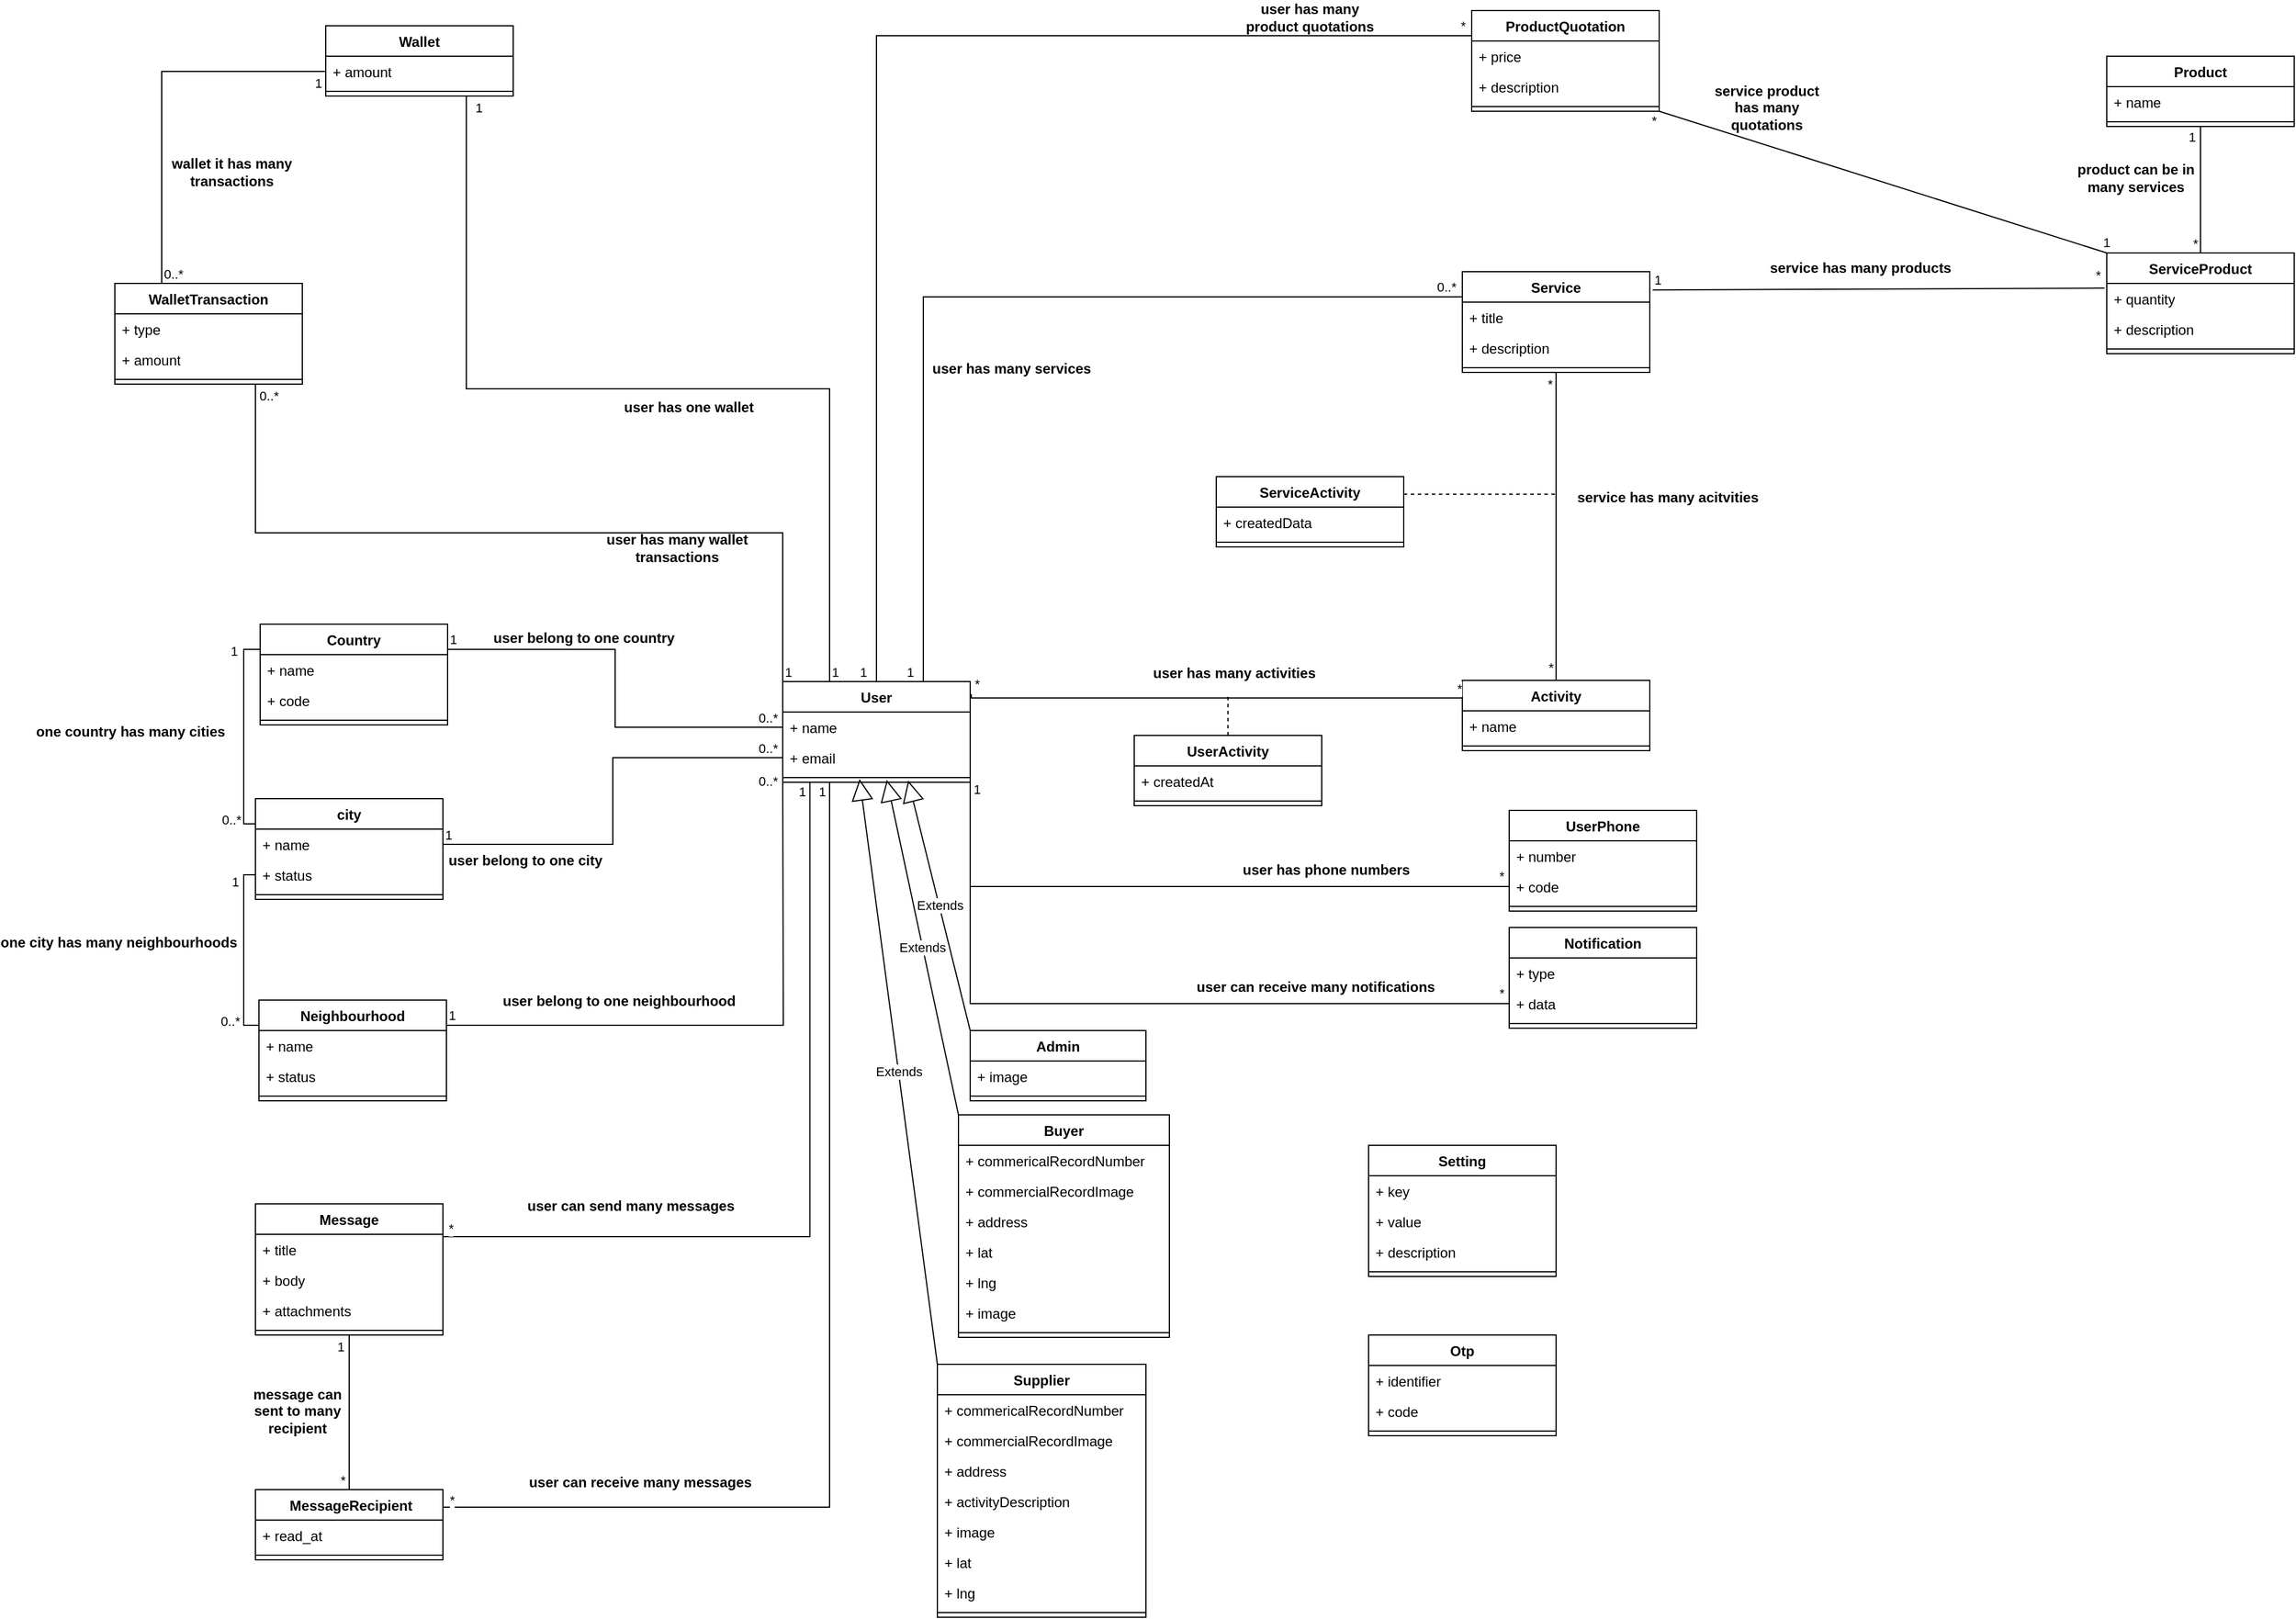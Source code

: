 <mxfile version="22.1.16" type="device">
  <diagram name="Page-1" id="Zn51DEdEa5nyNCJD8_h7">
    <mxGraphModel dx="9235" dy="2731" grid="1" gridSize="10" guides="1" tooltips="1" connect="1" arrows="1" fold="1" page="1" pageScale="1" pageWidth="8000" pageHeight="2000" math="0" shadow="0">
      <root>
        <mxCell id="0" />
        <mxCell id="1" parent="0" />
        <mxCell id="PyQ7AgOXYM5JyT4isBlk-11" value="User" style="swimlane;fontStyle=1;align=center;verticalAlign=top;childLayout=stackLayout;horizontal=1;startSize=26;horizontalStack=0;resizeParent=1;resizeParentMax=0;resizeLast=0;collapsible=1;marginBottom=0;whiteSpace=wrap;html=1;" parent="1" vertex="1">
          <mxGeometry x="290" y="60" width="160" height="86" as="geometry" />
        </mxCell>
        <mxCell id="PyQ7AgOXYM5JyT4isBlk-12" value="+ name" style="text;strokeColor=none;fillColor=none;align=left;verticalAlign=top;spacingLeft=4;spacingRight=4;overflow=hidden;rotatable=0;points=[[0,0.5],[1,0.5]];portConstraint=eastwest;whiteSpace=wrap;html=1;" parent="PyQ7AgOXYM5JyT4isBlk-11" vertex="1">
          <mxGeometry y="26" width="160" height="26" as="geometry" />
        </mxCell>
        <mxCell id="PyQ7AgOXYM5JyT4isBlk-16" value="+ email" style="text;strokeColor=none;fillColor=none;align=left;verticalAlign=top;spacingLeft=4;spacingRight=4;overflow=hidden;rotatable=0;points=[[0,0.5],[1,0.5]];portConstraint=eastwest;whiteSpace=wrap;html=1;" parent="PyQ7AgOXYM5JyT4isBlk-11" vertex="1">
          <mxGeometry y="52" width="160" height="26" as="geometry" />
        </mxCell>
        <mxCell id="PyQ7AgOXYM5JyT4isBlk-13" value="" style="line;strokeWidth=1;fillColor=none;align=left;verticalAlign=middle;spacingTop=-1;spacingLeft=3;spacingRight=3;rotatable=0;labelPosition=right;points=[];portConstraint=eastwest;strokeColor=inherit;" parent="PyQ7AgOXYM5JyT4isBlk-11" vertex="1">
          <mxGeometry y="78" width="160" height="8" as="geometry" />
        </mxCell>
        <mxCell id="PyQ7AgOXYM5JyT4isBlk-18" value="Supplier" style="swimlane;fontStyle=1;align=center;verticalAlign=top;childLayout=stackLayout;horizontal=1;startSize=26;horizontalStack=0;resizeParent=1;resizeParentMax=0;resizeLast=0;collapsible=1;marginBottom=0;whiteSpace=wrap;html=1;" parent="1" vertex="1">
          <mxGeometry x="422" y="643" width="178" height="216" as="geometry" />
        </mxCell>
        <mxCell id="PyQ7AgOXYM5JyT4isBlk-35" value="+ commericalRecordNumber" style="text;strokeColor=none;fillColor=none;align=left;verticalAlign=top;spacingLeft=4;spacingRight=4;overflow=hidden;rotatable=0;points=[[0,0.5],[1,0.5]];portConstraint=eastwest;whiteSpace=wrap;html=1;" parent="PyQ7AgOXYM5JyT4isBlk-18" vertex="1">
          <mxGeometry y="26" width="178" height="26" as="geometry" />
        </mxCell>
        <mxCell id="PyQ7AgOXYM5JyT4isBlk-41" value="+ commercialRecordImage" style="text;strokeColor=none;fillColor=none;align=left;verticalAlign=top;spacingLeft=4;spacingRight=4;overflow=hidden;rotatable=0;points=[[0,0.5],[1,0.5]];portConstraint=eastwest;whiteSpace=wrap;html=1;" parent="PyQ7AgOXYM5JyT4isBlk-18" vertex="1">
          <mxGeometry y="52" width="178" height="26" as="geometry" />
        </mxCell>
        <mxCell id="b_lAWqzfYTKg2eAhF0Yr-1" value="+ address" style="text;strokeColor=none;fillColor=none;align=left;verticalAlign=top;spacingLeft=4;spacingRight=4;overflow=hidden;rotatable=0;points=[[0,0.5],[1,0.5]];portConstraint=eastwest;whiteSpace=wrap;html=1;" parent="PyQ7AgOXYM5JyT4isBlk-18" vertex="1">
          <mxGeometry y="78" width="178" height="26" as="geometry" />
        </mxCell>
        <mxCell id="PyQ7AgOXYM5JyT4isBlk-44" value="+ activityDescription" style="text;strokeColor=none;fillColor=none;align=left;verticalAlign=top;spacingLeft=4;spacingRight=4;overflow=hidden;rotatable=0;points=[[0,0.5],[1,0.5]];portConstraint=eastwest;whiteSpace=wrap;html=1;" parent="PyQ7AgOXYM5JyT4isBlk-18" vertex="1">
          <mxGeometry y="104" width="178" height="26" as="geometry" />
        </mxCell>
        <mxCell id="PyQ7AgOXYM5JyT4isBlk-36" value="+ image" style="text;strokeColor=none;fillColor=none;align=left;verticalAlign=top;spacingLeft=4;spacingRight=4;overflow=hidden;rotatable=0;points=[[0,0.5],[1,0.5]];portConstraint=eastwest;whiteSpace=wrap;html=1;" parent="PyQ7AgOXYM5JyT4isBlk-18" vertex="1">
          <mxGeometry y="130" width="178" height="26" as="geometry" />
        </mxCell>
        <mxCell id="PyQ7AgOXYM5JyT4isBlk-37" value="+ lat" style="text;strokeColor=none;fillColor=none;align=left;verticalAlign=top;spacingLeft=4;spacingRight=4;overflow=hidden;rotatable=0;points=[[0,0.5],[1,0.5]];portConstraint=eastwest;whiteSpace=wrap;html=1;" parent="PyQ7AgOXYM5JyT4isBlk-18" vertex="1">
          <mxGeometry y="156" width="178" height="26" as="geometry" />
        </mxCell>
        <mxCell id="PyQ7AgOXYM5JyT4isBlk-40" value="+ lng" style="text;strokeColor=none;fillColor=none;align=left;verticalAlign=top;spacingLeft=4;spacingRight=4;overflow=hidden;rotatable=0;points=[[0,0.5],[1,0.5]];portConstraint=eastwest;whiteSpace=wrap;html=1;" parent="PyQ7AgOXYM5JyT4isBlk-18" vertex="1">
          <mxGeometry y="182" width="178" height="26" as="geometry" />
        </mxCell>
        <mxCell id="PyQ7AgOXYM5JyT4isBlk-22" value="" style="line;strokeWidth=1;fillColor=none;align=left;verticalAlign=middle;spacingTop=-1;spacingLeft=3;spacingRight=3;rotatable=0;labelPosition=right;points=[];portConstraint=eastwest;strokeColor=inherit;" parent="PyQ7AgOXYM5JyT4isBlk-18" vertex="1">
          <mxGeometry y="208" width="178" height="8" as="geometry" />
        </mxCell>
        <mxCell id="PyQ7AgOXYM5JyT4isBlk-23" value="Buyer" style="swimlane;fontStyle=1;align=center;verticalAlign=top;childLayout=stackLayout;horizontal=1;startSize=26;horizontalStack=0;resizeParent=1;resizeParentMax=0;resizeLast=0;collapsible=1;marginBottom=0;whiteSpace=wrap;html=1;" parent="1" vertex="1">
          <mxGeometry x="440" y="430" width="180" height="190" as="geometry" />
        </mxCell>
        <mxCell id="enO3wr0Q9h-Jhhb0yvb7-48" value="+ commericalRecordNumber" style="text;strokeColor=none;fillColor=none;align=left;verticalAlign=top;spacingLeft=4;spacingRight=4;overflow=hidden;rotatable=0;points=[[0,0.5],[1,0.5]];portConstraint=eastwest;whiteSpace=wrap;html=1;" vertex="1" parent="PyQ7AgOXYM5JyT4isBlk-23">
          <mxGeometry y="26" width="180" height="26" as="geometry" />
        </mxCell>
        <mxCell id="enO3wr0Q9h-Jhhb0yvb7-49" value="+ commercialRecordImage" style="text;strokeColor=none;fillColor=none;align=left;verticalAlign=top;spacingLeft=4;spacingRight=4;overflow=hidden;rotatable=0;points=[[0,0.5],[1,0.5]];portConstraint=eastwest;whiteSpace=wrap;html=1;" vertex="1" parent="PyQ7AgOXYM5JyT4isBlk-23">
          <mxGeometry y="52" width="180" height="26" as="geometry" />
        </mxCell>
        <mxCell id="b_lAWqzfYTKg2eAhF0Yr-2" value="+ address" style="text;strokeColor=none;fillColor=none;align=left;verticalAlign=top;spacingLeft=4;spacingRight=4;overflow=hidden;rotatable=0;points=[[0,0.5],[1,0.5]];portConstraint=eastwest;whiteSpace=wrap;html=1;" parent="PyQ7AgOXYM5JyT4isBlk-23" vertex="1">
          <mxGeometry y="78" width="180" height="26" as="geometry" />
        </mxCell>
        <mxCell id="PyQ7AgOXYM5JyT4isBlk-24" value="+ lat" style="text;strokeColor=none;fillColor=none;align=left;verticalAlign=top;spacingLeft=4;spacingRight=4;overflow=hidden;rotatable=0;points=[[0,0.5],[1,0.5]];portConstraint=eastwest;whiteSpace=wrap;html=1;" parent="PyQ7AgOXYM5JyT4isBlk-23" vertex="1">
          <mxGeometry y="104" width="180" height="26" as="geometry" />
        </mxCell>
        <mxCell id="PyQ7AgOXYM5JyT4isBlk-25" value="+ lng" style="text;strokeColor=none;fillColor=none;align=left;verticalAlign=top;spacingLeft=4;spacingRight=4;overflow=hidden;rotatable=0;points=[[0,0.5],[1,0.5]];portConstraint=eastwest;whiteSpace=wrap;html=1;" parent="PyQ7AgOXYM5JyT4isBlk-23" vertex="1">
          <mxGeometry y="130" width="180" height="26" as="geometry" />
        </mxCell>
        <mxCell id="PyQ7AgOXYM5JyT4isBlk-26" value="+ image" style="text;strokeColor=none;fillColor=none;align=left;verticalAlign=top;spacingLeft=4;spacingRight=4;overflow=hidden;rotatable=0;points=[[0,0.5],[1,0.5]];portConstraint=eastwest;whiteSpace=wrap;html=1;" parent="PyQ7AgOXYM5JyT4isBlk-23" vertex="1">
          <mxGeometry y="156" width="180" height="26" as="geometry" />
        </mxCell>
        <mxCell id="PyQ7AgOXYM5JyT4isBlk-27" value="" style="line;strokeWidth=1;fillColor=none;align=left;verticalAlign=middle;spacingTop=-1;spacingLeft=3;spacingRight=3;rotatable=0;labelPosition=right;points=[];portConstraint=eastwest;strokeColor=inherit;" parent="PyQ7AgOXYM5JyT4isBlk-23" vertex="1">
          <mxGeometry y="182" width="180" height="8" as="geometry" />
        </mxCell>
        <mxCell id="PyQ7AgOXYM5JyT4isBlk-28" value="Extends" style="endArrow=block;endSize=16;endFill=0;html=1;rounded=0;exitX=0;exitY=0;exitDx=0;exitDy=0;entryX=0.41;entryY=0.65;entryDx=0;entryDy=0;entryPerimeter=0;" parent="1" source="PyQ7AgOXYM5JyT4isBlk-18" target="PyQ7AgOXYM5JyT4isBlk-13" edge="1">
          <mxGeometry width="160" relative="1" as="geometry">
            <mxPoint x="370" y="180" as="sourcePoint" />
            <mxPoint x="530" y="180" as="targetPoint" />
          </mxGeometry>
        </mxCell>
        <mxCell id="PyQ7AgOXYM5JyT4isBlk-34" value="Extends" style="endArrow=block;endSize=16;endFill=0;html=1;rounded=0;exitX=0;exitY=0;exitDx=0;exitDy=0;entryX=0.555;entryY=0.75;entryDx=0;entryDy=0;entryPerimeter=0;" parent="1" source="PyQ7AgOXYM5JyT4isBlk-23" target="PyQ7AgOXYM5JyT4isBlk-13" edge="1">
          <mxGeometry width="160" relative="1" as="geometry">
            <mxPoint x="280" y="280" as="sourcePoint" />
            <mxPoint x="340" y="172" as="targetPoint" />
          </mxGeometry>
        </mxCell>
        <mxCell id="PyQ7AgOXYM5JyT4isBlk-46" value="Activity" style="swimlane;fontStyle=1;align=center;verticalAlign=top;childLayout=stackLayout;horizontal=1;startSize=26;horizontalStack=0;resizeParent=1;resizeParentMax=0;resizeLast=0;collapsible=1;marginBottom=0;whiteSpace=wrap;html=1;" parent="1" vertex="1">
          <mxGeometry x="870" y="59" width="160" height="60" as="geometry" />
        </mxCell>
        <mxCell id="PyQ7AgOXYM5JyT4isBlk-47" value="+ name" style="text;strokeColor=none;fillColor=none;align=left;verticalAlign=top;spacingLeft=4;spacingRight=4;overflow=hidden;rotatable=0;points=[[0,0.5],[1,0.5]];portConstraint=eastwest;whiteSpace=wrap;html=1;" parent="PyQ7AgOXYM5JyT4isBlk-46" vertex="1">
          <mxGeometry y="26" width="160" height="26" as="geometry" />
        </mxCell>
        <mxCell id="PyQ7AgOXYM5JyT4isBlk-50" value="" style="line;strokeWidth=1;fillColor=none;align=left;verticalAlign=middle;spacingTop=-1;spacingLeft=3;spacingRight=3;rotatable=0;labelPosition=right;points=[];portConstraint=eastwest;strokeColor=inherit;" parent="PyQ7AgOXYM5JyT4isBlk-46" vertex="1">
          <mxGeometry y="52" width="160" height="8" as="geometry" />
        </mxCell>
        <mxCell id="PyQ7AgOXYM5JyT4isBlk-59" value="UserActivity" style="swimlane;fontStyle=1;align=center;verticalAlign=top;childLayout=stackLayout;horizontal=1;startSize=26;horizontalStack=0;resizeParent=1;resizeParentMax=0;resizeLast=0;collapsible=1;marginBottom=0;whiteSpace=wrap;html=1;" parent="1" vertex="1">
          <mxGeometry x="590" y="106" width="160" height="60" as="geometry" />
        </mxCell>
        <mxCell id="PyQ7AgOXYM5JyT4isBlk-60" value="+ createdAt" style="text;strokeColor=none;fillColor=none;align=left;verticalAlign=top;spacingLeft=4;spacingRight=4;overflow=hidden;rotatable=0;points=[[0,0.5],[1,0.5]];portConstraint=eastwest;whiteSpace=wrap;html=1;" parent="PyQ7AgOXYM5JyT4isBlk-59" vertex="1">
          <mxGeometry y="26" width="160" height="26" as="geometry" />
        </mxCell>
        <mxCell id="PyQ7AgOXYM5JyT4isBlk-61" value="" style="line;strokeWidth=1;fillColor=none;align=left;verticalAlign=middle;spacingTop=-1;spacingLeft=3;spacingRight=3;rotatable=0;labelPosition=right;points=[];portConstraint=eastwest;strokeColor=inherit;" parent="PyQ7AgOXYM5JyT4isBlk-59" vertex="1">
          <mxGeometry y="52" width="160" height="8" as="geometry" />
        </mxCell>
        <mxCell id="PyQ7AgOXYM5JyT4isBlk-62" value="" style="endArrow=none;html=1;edgeStyle=orthogonalEdgeStyle;rounded=0;entryX=0;entryY=0.25;entryDx=0;entryDy=0;exitX=1.006;exitY=0.125;exitDx=0;exitDy=0;exitPerimeter=0;" parent="1" source="PyQ7AgOXYM5JyT4isBlk-11" target="PyQ7AgOXYM5JyT4isBlk-46" edge="1">
          <mxGeometry relative="1" as="geometry">
            <mxPoint x="530" y="300" as="sourcePoint" />
            <mxPoint x="690" y="300" as="targetPoint" />
            <Array as="points">
              <mxPoint x="560" y="74" />
              <mxPoint x="560" y="74" />
            </Array>
          </mxGeometry>
        </mxCell>
        <mxCell id="PyQ7AgOXYM5JyT4isBlk-63" value="*" style="edgeLabel;resizable=0;html=1;align=left;verticalAlign=bottom;" parent="PyQ7AgOXYM5JyT4isBlk-62" connectable="0" vertex="1">
          <mxGeometry x="-1" relative="1" as="geometry">
            <mxPoint x="1" as="offset" />
          </mxGeometry>
        </mxCell>
        <mxCell id="PyQ7AgOXYM5JyT4isBlk-64" value="*" style="edgeLabel;resizable=0;html=1;align=right;verticalAlign=bottom;" parent="PyQ7AgOXYM5JyT4isBlk-62" connectable="0" vertex="1">
          <mxGeometry x="1" relative="1" as="geometry" />
        </mxCell>
        <mxCell id="PyQ7AgOXYM5JyT4isBlk-76" value="" style="endArrow=none;dashed=1;html=1;rounded=0;exitX=0.5;exitY=0;exitDx=0;exitDy=0;" parent="1" source="PyQ7AgOXYM5JyT4isBlk-59" edge="1">
          <mxGeometry width="50" height="50" relative="1" as="geometry">
            <mxPoint x="590" y="310" as="sourcePoint" />
            <mxPoint x="670" y="70" as="targetPoint" />
          </mxGeometry>
        </mxCell>
        <mxCell id="x0H6_3LuyySoZYE-pXto-1" value="Service" style="swimlane;fontStyle=1;align=center;verticalAlign=top;childLayout=stackLayout;horizontal=1;startSize=26;horizontalStack=0;resizeParent=1;resizeParentMax=0;resizeLast=0;collapsible=1;marginBottom=0;whiteSpace=wrap;html=1;" parent="1" vertex="1">
          <mxGeometry x="870" y="-290" width="160" height="86" as="geometry" />
        </mxCell>
        <mxCell id="x0H6_3LuyySoZYE-pXto-2" value="+ title" style="text;strokeColor=none;fillColor=none;align=left;verticalAlign=top;spacingLeft=4;spacingRight=4;overflow=hidden;rotatable=0;points=[[0,0.5],[1,0.5]];portConstraint=eastwest;whiteSpace=wrap;html=1;" parent="x0H6_3LuyySoZYE-pXto-1" vertex="1">
          <mxGeometry y="26" width="160" height="26" as="geometry" />
        </mxCell>
        <mxCell id="x0H6_3LuyySoZYE-pXto-3" value="+ description" style="text;strokeColor=none;fillColor=none;align=left;verticalAlign=top;spacingLeft=4;spacingRight=4;overflow=hidden;rotatable=0;points=[[0,0.5],[1,0.5]];portConstraint=eastwest;whiteSpace=wrap;html=1;" parent="x0H6_3LuyySoZYE-pXto-1" vertex="1">
          <mxGeometry y="52" width="160" height="26" as="geometry" />
        </mxCell>
        <mxCell id="x0H6_3LuyySoZYE-pXto-5" value="" style="line;strokeWidth=1;fillColor=none;align=left;verticalAlign=middle;spacingTop=-1;spacingLeft=3;spacingRight=3;rotatable=0;labelPosition=right;points=[];portConstraint=eastwest;strokeColor=inherit;" parent="x0H6_3LuyySoZYE-pXto-1" vertex="1">
          <mxGeometry y="78" width="160" height="8" as="geometry" />
        </mxCell>
        <mxCell id="x0H6_3LuyySoZYE-pXto-9" value="" style="endArrow=none;html=1;edgeStyle=orthogonalEdgeStyle;rounded=0;entryX=0;entryY=0.25;entryDx=0;entryDy=0;exitX=0.75;exitY=0;exitDx=0;exitDy=0;" parent="1" source="PyQ7AgOXYM5JyT4isBlk-11" target="x0H6_3LuyySoZYE-pXto-1" edge="1">
          <mxGeometry relative="1" as="geometry">
            <mxPoint x="310" y="-30" as="sourcePoint" />
            <mxPoint x="470" y="-30" as="targetPoint" />
          </mxGeometry>
        </mxCell>
        <mxCell id="x0H6_3LuyySoZYE-pXto-10" value="1" style="edgeLabel;resizable=0;html=1;align=left;verticalAlign=bottom;" parent="x0H6_3LuyySoZYE-pXto-9" connectable="0" vertex="1">
          <mxGeometry x="-1" relative="1" as="geometry">
            <mxPoint x="-16" as="offset" />
          </mxGeometry>
        </mxCell>
        <mxCell id="x0H6_3LuyySoZYE-pXto-11" value="0..*" style="edgeLabel;resizable=0;html=1;align=right;verticalAlign=bottom;" parent="x0H6_3LuyySoZYE-pXto-9" connectable="0" vertex="1">
          <mxGeometry x="1" relative="1" as="geometry">
            <mxPoint x="-5" as="offset" />
          </mxGeometry>
        </mxCell>
        <mxCell id="x0H6_3LuyySoZYE-pXto-16" value="" style="endArrow=none;html=1;edgeStyle=orthogonalEdgeStyle;rounded=0;entryX=0.5;entryY=0;entryDx=0;entryDy=0;exitX=0.5;exitY=1;exitDx=0;exitDy=0;" parent="1" source="x0H6_3LuyySoZYE-pXto-1" target="PyQ7AgOXYM5JyT4isBlk-46" edge="1">
          <mxGeometry relative="1" as="geometry">
            <mxPoint x="610" y="-70" as="sourcePoint" />
            <mxPoint x="770" y="-70" as="targetPoint" />
          </mxGeometry>
        </mxCell>
        <mxCell id="x0H6_3LuyySoZYE-pXto-17" value="*" style="edgeLabel;resizable=0;html=1;align=left;verticalAlign=bottom;" parent="x0H6_3LuyySoZYE-pXto-16" connectable="0" vertex="1">
          <mxGeometry x="-1" relative="1" as="geometry">
            <mxPoint x="-9" y="18" as="offset" />
          </mxGeometry>
        </mxCell>
        <mxCell id="x0H6_3LuyySoZYE-pXto-18" value="*" style="edgeLabel;resizable=0;html=1;align=right;verticalAlign=bottom;" parent="x0H6_3LuyySoZYE-pXto-16" connectable="0" vertex="1">
          <mxGeometry x="1" relative="1" as="geometry">
            <mxPoint x="-2" y="-3" as="offset" />
          </mxGeometry>
        </mxCell>
        <mxCell id="x0H6_3LuyySoZYE-pXto-19" value="user has many activities" style="text;align=center;fontStyle=1;verticalAlign=middle;spacingLeft=3;spacingRight=3;strokeColor=none;rotatable=0;points=[[0,0.5],[1,0.5]];portConstraint=eastwest;html=1;" parent="1" vertex="1">
          <mxGeometry x="600" y="40" width="150" height="26" as="geometry" />
        </mxCell>
        <mxCell id="x0H6_3LuyySoZYE-pXto-20" value="user has many services" style="text;align=center;fontStyle=1;verticalAlign=middle;spacingLeft=3;spacingRight=3;strokeColor=none;rotatable=0;points=[[0,0.5],[1,0.5]];portConstraint=eastwest;html=1;" parent="1" vertex="1">
          <mxGeometry x="410" y="-220" width="150" height="26" as="geometry" />
        </mxCell>
        <mxCell id="x0H6_3LuyySoZYE-pXto-21" value="service has many acitvities" style="text;align=center;fontStyle=1;verticalAlign=middle;spacingLeft=3;spacingRight=3;strokeColor=none;rotatable=0;points=[[0,0.5],[1,0.5]];portConstraint=eastwest;html=1;" parent="1" vertex="1">
          <mxGeometry x="970" y="-110" width="150" height="26" as="geometry" />
        </mxCell>
        <mxCell id="x0H6_3LuyySoZYE-pXto-22" value="" style="endArrow=none;dashed=1;html=1;rounded=0;exitX=1;exitY=0.25;exitDx=0;exitDy=0;" parent="1" source="x0H6_3LuyySoZYE-pXto-23" edge="1">
          <mxGeometry width="50" height="50" relative="1" as="geometry">
            <mxPoint x="840" y="-100" as="sourcePoint" />
            <mxPoint x="950" y="-100" as="targetPoint" />
          </mxGeometry>
        </mxCell>
        <mxCell id="x0H6_3LuyySoZYE-pXto-23" value="ServiceActivity" style="swimlane;fontStyle=1;align=center;verticalAlign=top;childLayout=stackLayout;horizontal=1;startSize=26;horizontalStack=0;resizeParent=1;resizeParentMax=0;resizeLast=0;collapsible=1;marginBottom=0;whiteSpace=wrap;html=1;" parent="1" vertex="1">
          <mxGeometry x="660" y="-115" width="160" height="60" as="geometry" />
        </mxCell>
        <mxCell id="x0H6_3LuyySoZYE-pXto-24" value="+ createdData" style="text;strokeColor=none;fillColor=none;align=left;verticalAlign=top;spacingLeft=4;spacingRight=4;overflow=hidden;rotatable=0;points=[[0,0.5],[1,0.5]];portConstraint=eastwest;whiteSpace=wrap;html=1;" parent="x0H6_3LuyySoZYE-pXto-23" vertex="1">
          <mxGeometry y="26" width="160" height="26" as="geometry" />
        </mxCell>
        <mxCell id="x0H6_3LuyySoZYE-pXto-25" value="" style="line;strokeWidth=1;fillColor=none;align=left;verticalAlign=middle;spacingTop=-1;spacingLeft=3;spacingRight=3;rotatable=0;labelPosition=right;points=[];portConstraint=eastwest;strokeColor=inherit;" parent="x0H6_3LuyySoZYE-pXto-23" vertex="1">
          <mxGeometry y="52" width="160" height="8" as="geometry" />
        </mxCell>
        <mxCell id="oZ42pFr4XDYOVbT3j8_Y-1" value="Country" style="swimlane;fontStyle=1;align=center;verticalAlign=top;childLayout=stackLayout;horizontal=1;startSize=26;horizontalStack=0;resizeParent=1;resizeParentMax=0;resizeLast=0;collapsible=1;marginBottom=0;whiteSpace=wrap;html=1;" parent="1" vertex="1">
          <mxGeometry x="-156" y="11" width="160" height="86" as="geometry" />
        </mxCell>
        <mxCell id="oZ42pFr4XDYOVbT3j8_Y-2" value="+ name" style="text;strokeColor=none;fillColor=none;align=left;verticalAlign=top;spacingLeft=4;spacingRight=4;overflow=hidden;rotatable=0;points=[[0,0.5],[1,0.5]];portConstraint=eastwest;whiteSpace=wrap;html=1;" parent="oZ42pFr4XDYOVbT3j8_Y-1" vertex="1">
          <mxGeometry y="26" width="160" height="26" as="geometry" />
        </mxCell>
        <mxCell id="oZ42pFr4XDYOVbT3j8_Y-3" value="+ code" style="text;strokeColor=none;fillColor=none;align=left;verticalAlign=top;spacingLeft=4;spacingRight=4;overflow=hidden;rotatable=0;points=[[0,0.5],[1,0.5]];portConstraint=eastwest;whiteSpace=wrap;html=1;" parent="oZ42pFr4XDYOVbT3j8_Y-1" vertex="1">
          <mxGeometry y="52" width="160" height="26" as="geometry" />
        </mxCell>
        <mxCell id="oZ42pFr4XDYOVbT3j8_Y-4" value="" style="line;strokeWidth=1;fillColor=none;align=left;verticalAlign=middle;spacingTop=-1;spacingLeft=3;spacingRight=3;rotatable=0;labelPosition=right;points=[];portConstraint=eastwest;strokeColor=inherit;" parent="oZ42pFr4XDYOVbT3j8_Y-1" vertex="1">
          <mxGeometry y="78" width="160" height="8" as="geometry" />
        </mxCell>
        <mxCell id="oZ42pFr4XDYOVbT3j8_Y-8" value="user belong to one country" style="text;align=center;fontStyle=1;verticalAlign=middle;spacingLeft=3;spacingRight=3;strokeColor=none;rotatable=0;points=[[0,0.5],[1,0.5]];portConstraint=eastwest;html=1;" parent="1" vertex="1">
          <mxGeometry x="80" y="10" width="80" height="26" as="geometry" />
        </mxCell>
        <mxCell id="zvBKjTgkPysL2VeD1i4c-6" value="Wallet" style="swimlane;fontStyle=1;align=center;verticalAlign=top;childLayout=stackLayout;horizontal=1;startSize=26;horizontalStack=0;resizeParent=1;resizeParentMax=0;resizeLast=0;collapsible=1;marginBottom=0;whiteSpace=wrap;html=1;" parent="1" vertex="1">
          <mxGeometry x="-100" y="-500" width="160" height="60" as="geometry" />
        </mxCell>
        <mxCell id="zvBKjTgkPysL2VeD1i4c-8" value="+ amount" style="text;strokeColor=none;fillColor=none;align=left;verticalAlign=top;spacingLeft=4;spacingRight=4;overflow=hidden;rotatable=0;points=[[0,0.5],[1,0.5]];portConstraint=eastwest;whiteSpace=wrap;html=1;" parent="zvBKjTgkPysL2VeD1i4c-6" vertex="1">
          <mxGeometry y="26" width="160" height="26" as="geometry" />
        </mxCell>
        <mxCell id="zvBKjTgkPysL2VeD1i4c-10" value="" style="line;strokeWidth=1;fillColor=none;align=left;verticalAlign=middle;spacingTop=-1;spacingLeft=3;spacingRight=3;rotatable=0;labelPosition=right;points=[];portConstraint=eastwest;strokeColor=inherit;" parent="zvBKjTgkPysL2VeD1i4c-6" vertex="1">
          <mxGeometry y="52" width="160" height="8" as="geometry" />
        </mxCell>
        <mxCell id="zvBKjTgkPysL2VeD1i4c-11" value="WalletTransaction" style="swimlane;fontStyle=1;align=center;verticalAlign=top;childLayout=stackLayout;horizontal=1;startSize=26;horizontalStack=0;resizeParent=1;resizeParentMax=0;resizeLast=0;collapsible=1;marginBottom=0;whiteSpace=wrap;html=1;" parent="1" vertex="1">
          <mxGeometry x="-280" y="-280" width="160" height="86" as="geometry" />
        </mxCell>
        <mxCell id="zvBKjTgkPysL2VeD1i4c-12" value="+ type" style="text;strokeColor=none;fillColor=none;align=left;verticalAlign=top;spacingLeft=4;spacingRight=4;overflow=hidden;rotatable=0;points=[[0,0.5],[1,0.5]];portConstraint=eastwest;whiteSpace=wrap;html=1;" parent="zvBKjTgkPysL2VeD1i4c-11" vertex="1">
          <mxGeometry y="26" width="160" height="26" as="geometry" />
        </mxCell>
        <mxCell id="zvBKjTgkPysL2VeD1i4c-13" value="+ amount" style="text;strokeColor=none;fillColor=none;align=left;verticalAlign=top;spacingLeft=4;spacingRight=4;overflow=hidden;rotatable=0;points=[[0,0.5],[1,0.5]];portConstraint=eastwest;whiteSpace=wrap;html=1;" parent="zvBKjTgkPysL2VeD1i4c-11" vertex="1">
          <mxGeometry y="52" width="160" height="26" as="geometry" />
        </mxCell>
        <mxCell id="zvBKjTgkPysL2VeD1i4c-15" value="" style="line;strokeWidth=1;fillColor=none;align=left;verticalAlign=middle;spacingTop=-1;spacingLeft=3;spacingRight=3;rotatable=0;labelPosition=right;points=[];portConstraint=eastwest;strokeColor=inherit;" parent="zvBKjTgkPysL2VeD1i4c-11" vertex="1">
          <mxGeometry y="78" width="160" height="8" as="geometry" />
        </mxCell>
        <mxCell id="zvBKjTgkPysL2VeD1i4c-19" value="user has many product quotations" style="text;align=center;fontStyle=1;verticalAlign=middle;spacingLeft=3;spacingRight=3;strokeColor=none;rotatable=0;points=[[0,0.5],[1,0.5]];portConstraint=eastwest;html=1;whiteSpace=wrap;" parent="1" vertex="1">
          <mxGeometry x="670" y="-520" width="140" height="26" as="geometry" />
        </mxCell>
        <mxCell id="zvBKjTgkPysL2VeD1i4c-27" value="" style="endArrow=none;html=1;edgeStyle=orthogonalEdgeStyle;rounded=0;entryX=0.75;entryY=1;entryDx=0;entryDy=0;exitX=0.25;exitY=0;exitDx=0;exitDy=0;" parent="1" source="PyQ7AgOXYM5JyT4isBlk-11" target="zvBKjTgkPysL2VeD1i4c-6" edge="1">
          <mxGeometry relative="1" as="geometry">
            <mxPoint x="360" y="70" as="sourcePoint" />
            <mxPoint x="370" y="-451" as="targetPoint" />
          </mxGeometry>
        </mxCell>
        <mxCell id="zvBKjTgkPysL2VeD1i4c-28" value="1" style="edgeLabel;resizable=0;html=1;align=left;verticalAlign=bottom;" parent="zvBKjTgkPysL2VeD1i4c-27" connectable="0" vertex="1">
          <mxGeometry x="-1" relative="1" as="geometry" />
        </mxCell>
        <mxCell id="zvBKjTgkPysL2VeD1i4c-29" value="1" style="edgeLabel;resizable=0;html=1;align=right;verticalAlign=bottom;" parent="zvBKjTgkPysL2VeD1i4c-27" connectable="0" vertex="1">
          <mxGeometry x="1" relative="1" as="geometry">
            <mxPoint x="14" y="18" as="offset" />
          </mxGeometry>
        </mxCell>
        <mxCell id="zvBKjTgkPysL2VeD1i4c-30" value="user has one wallet" style="text;align=center;fontStyle=1;verticalAlign=middle;spacingLeft=3;spacingRight=3;strokeColor=none;rotatable=0;points=[[0,0.5],[1,0.5]];portConstraint=eastwest;html=1;whiteSpace=wrap;" parent="1" vertex="1">
          <mxGeometry x="140" y="-187" width="140" height="26" as="geometry" />
        </mxCell>
        <mxCell id="zvBKjTgkPysL2VeD1i4c-31" value="" style="endArrow=none;html=1;edgeStyle=orthogonalEdgeStyle;rounded=0;entryX=0.75;entryY=1;entryDx=0;entryDy=0;exitX=0;exitY=0;exitDx=0;exitDy=0;" parent="1" source="PyQ7AgOXYM5JyT4isBlk-11" target="zvBKjTgkPysL2VeD1i4c-11" edge="1">
          <mxGeometry relative="1" as="geometry">
            <mxPoint x="230" y="40" as="sourcePoint" />
            <mxPoint x="30" y="-430" as="targetPoint" />
          </mxGeometry>
        </mxCell>
        <mxCell id="zvBKjTgkPysL2VeD1i4c-32" value="1" style="edgeLabel;resizable=0;html=1;align=left;verticalAlign=bottom;" parent="zvBKjTgkPysL2VeD1i4c-31" connectable="0" vertex="1">
          <mxGeometry x="-1" relative="1" as="geometry" />
        </mxCell>
        <mxCell id="zvBKjTgkPysL2VeD1i4c-33" value="0..*" style="edgeLabel;resizable=0;html=1;align=right;verticalAlign=bottom;" parent="zvBKjTgkPysL2VeD1i4c-31" connectable="0" vertex="1">
          <mxGeometry x="1" relative="1" as="geometry">
            <mxPoint x="20" y="18" as="offset" />
          </mxGeometry>
        </mxCell>
        <mxCell id="zvBKjTgkPysL2VeD1i4c-34" value="user has many wallet transactions" style="text;align=center;fontStyle=1;verticalAlign=middle;spacingLeft=3;spacingRight=3;strokeColor=none;rotatable=0;points=[[0,0.5],[1,0.5]];portConstraint=eastwest;html=1;whiteSpace=wrap;" parent="1" vertex="1">
          <mxGeometry x="130" y="-67" width="140" height="26" as="geometry" />
        </mxCell>
        <mxCell id="zvBKjTgkPysL2VeD1i4c-36" value="" style="endArrow=none;html=1;edgeStyle=orthogonalEdgeStyle;rounded=0;exitX=0.25;exitY=0;exitDx=0;exitDy=0;entryX=0;entryY=0.5;entryDx=0;entryDy=0;" parent="1" source="zvBKjTgkPysL2VeD1i4c-11" target="zvBKjTgkPysL2VeD1i4c-8" edge="1">
          <mxGeometry relative="1" as="geometry">
            <mxPoint x="-50" y="-316" as="sourcePoint" />
            <mxPoint x="-130" y="-470" as="targetPoint" />
          </mxGeometry>
        </mxCell>
        <mxCell id="zvBKjTgkPysL2VeD1i4c-37" value="0..*" style="edgeLabel;resizable=0;html=1;align=left;verticalAlign=bottom;" parent="zvBKjTgkPysL2VeD1i4c-36" connectable="0" vertex="1">
          <mxGeometry x="-1" relative="1" as="geometry" />
        </mxCell>
        <mxCell id="zvBKjTgkPysL2VeD1i4c-38" value="1" style="edgeLabel;resizable=0;html=1;align=right;verticalAlign=bottom;" parent="zvBKjTgkPysL2VeD1i4c-36" connectable="0" vertex="1">
          <mxGeometry x="1" relative="1" as="geometry">
            <mxPoint x="-3" y="18" as="offset" />
          </mxGeometry>
        </mxCell>
        <mxCell id="zvBKjTgkPysL2VeD1i4c-40" value="wallet it has many transactions" style="text;align=center;fontStyle=1;verticalAlign=middle;spacingLeft=3;spacingRight=3;strokeColor=none;rotatable=0;points=[[0,0.5],[1,0.5]];portConstraint=eastwest;html=1;whiteSpace=wrap;" parent="1" vertex="1">
          <mxGeometry x="-250" y="-388" width="140" height="26" as="geometry" />
        </mxCell>
        <mxCell id="41x8xV-9wC06xUwZ0Inl-1" value="Message" style="swimlane;fontStyle=1;align=center;verticalAlign=top;childLayout=stackLayout;horizontal=1;startSize=26;horizontalStack=0;resizeParent=1;resizeParentMax=0;resizeLast=0;collapsible=1;marginBottom=0;whiteSpace=wrap;html=1;" parent="1" vertex="1">
          <mxGeometry x="-160" y="506" width="160" height="112" as="geometry" />
        </mxCell>
        <mxCell id="41x8xV-9wC06xUwZ0Inl-2" value="+ title" style="text;strokeColor=none;fillColor=none;align=left;verticalAlign=top;spacingLeft=4;spacingRight=4;overflow=hidden;rotatable=0;points=[[0,0.5],[1,0.5]];portConstraint=eastwest;whiteSpace=wrap;html=1;" parent="41x8xV-9wC06xUwZ0Inl-1" vertex="1">
          <mxGeometry y="26" width="160" height="26" as="geometry" />
        </mxCell>
        <mxCell id="41x8xV-9wC06xUwZ0Inl-3" value="+ body" style="text;strokeColor=none;fillColor=none;align=left;verticalAlign=top;spacingLeft=4;spacingRight=4;overflow=hidden;rotatable=0;points=[[0,0.5],[1,0.5]];portConstraint=eastwest;whiteSpace=wrap;html=1;" parent="41x8xV-9wC06xUwZ0Inl-1" vertex="1">
          <mxGeometry y="52" width="160" height="26" as="geometry" />
        </mxCell>
        <mxCell id="41x8xV-9wC06xUwZ0Inl-4" value="+ attachments" style="text;strokeColor=none;fillColor=none;align=left;verticalAlign=top;spacingLeft=4;spacingRight=4;overflow=hidden;rotatable=0;points=[[0,0.5],[1,0.5]];portConstraint=eastwest;whiteSpace=wrap;html=1;" parent="41x8xV-9wC06xUwZ0Inl-1" vertex="1">
          <mxGeometry y="78" width="160" height="26" as="geometry" />
        </mxCell>
        <mxCell id="41x8xV-9wC06xUwZ0Inl-6" value="" style="line;strokeWidth=1;fillColor=none;align=left;verticalAlign=middle;spacingTop=-1;spacingLeft=3;spacingRight=3;rotatable=0;labelPosition=right;points=[];portConstraint=eastwest;strokeColor=inherit;" parent="41x8xV-9wC06xUwZ0Inl-1" vertex="1">
          <mxGeometry y="104" width="160" height="8" as="geometry" />
        </mxCell>
        <mxCell id="41x8xV-9wC06xUwZ0Inl-7" value="" style="endArrow=none;html=1;edgeStyle=orthogonalEdgeStyle;rounded=0;exitX=1;exitY=0.25;exitDx=0;exitDy=0;entryX=0.145;entryY=1.051;entryDx=0;entryDy=0;entryPerimeter=0;" parent="1" source="41x8xV-9wC06xUwZ0Inl-1" target="PyQ7AgOXYM5JyT4isBlk-13" edge="1">
          <mxGeometry relative="1" as="geometry">
            <mxPoint x="55.5" y="220" as="sourcePoint" />
            <mxPoint x="320" y="260" as="targetPoint" />
          </mxGeometry>
        </mxCell>
        <mxCell id="41x8xV-9wC06xUwZ0Inl-8" value="*" style="edgeLabel;resizable=0;html=1;align=left;verticalAlign=bottom;" parent="41x8xV-9wC06xUwZ0Inl-7" connectable="0" vertex="1">
          <mxGeometry x="-1" relative="1" as="geometry">
            <mxPoint x="3" y="1" as="offset" />
          </mxGeometry>
        </mxCell>
        <mxCell id="41x8xV-9wC06xUwZ0Inl-9" value="1" style="edgeLabel;resizable=0;html=1;align=right;verticalAlign=bottom;" parent="41x8xV-9wC06xUwZ0Inl-7" connectable="0" vertex="1">
          <mxGeometry x="1" relative="1" as="geometry">
            <mxPoint x="-3" y="16" as="offset" />
          </mxGeometry>
        </mxCell>
        <mxCell id="41x8xV-9wC06xUwZ0Inl-10" value="user can send many messages" style="text;align=center;fontStyle=1;verticalAlign=middle;spacingLeft=3;spacingRight=3;strokeColor=none;rotatable=0;points=[[0,0.5],[1,0.5]];portConstraint=eastwest;html=1;" parent="1" vertex="1">
          <mxGeometry x="120" y="495" width="80" height="26" as="geometry" />
        </mxCell>
        <mxCell id="XCog4eqIb1168ANln35M-1" value="city" style="swimlane;fontStyle=1;align=center;verticalAlign=top;childLayout=stackLayout;horizontal=1;startSize=26;horizontalStack=0;resizeParent=1;resizeParentMax=0;resizeLast=0;collapsible=1;marginBottom=0;whiteSpace=wrap;html=1;" parent="1" vertex="1">
          <mxGeometry x="-160" y="160" width="160" height="86" as="geometry" />
        </mxCell>
        <mxCell id="XCog4eqIb1168ANln35M-2" value="+ name" style="text;strokeColor=none;fillColor=none;align=left;verticalAlign=top;spacingLeft=4;spacingRight=4;overflow=hidden;rotatable=0;points=[[0,0.5],[1,0.5]];portConstraint=eastwest;whiteSpace=wrap;html=1;" parent="XCog4eqIb1168ANln35M-1" vertex="1">
          <mxGeometry y="26" width="160" height="26" as="geometry" />
        </mxCell>
        <mxCell id="XCog4eqIb1168ANln35M-5" value="+ status&lt;br&gt;" style="text;strokeColor=none;fillColor=none;align=left;verticalAlign=top;spacingLeft=4;spacingRight=4;overflow=hidden;rotatable=0;points=[[0,0.5],[1,0.5]];portConstraint=eastwest;whiteSpace=wrap;html=1;" parent="XCog4eqIb1168ANln35M-1" vertex="1">
          <mxGeometry y="52" width="160" height="26" as="geometry" />
        </mxCell>
        <mxCell id="XCog4eqIb1168ANln35M-4" value="" style="line;strokeWidth=1;fillColor=none;align=left;verticalAlign=middle;spacingTop=-1;spacingLeft=3;spacingRight=3;rotatable=0;labelPosition=right;points=[];portConstraint=eastwest;strokeColor=inherit;" parent="XCog4eqIb1168ANln35M-1" vertex="1">
          <mxGeometry y="78" width="160" height="8" as="geometry" />
        </mxCell>
        <mxCell id="XCog4eqIb1168ANln35M-7" value="Neighbourhood" style="swimlane;fontStyle=1;align=center;verticalAlign=top;childLayout=stackLayout;horizontal=1;startSize=26;horizontalStack=0;resizeParent=1;resizeParentMax=0;resizeLast=0;collapsible=1;marginBottom=0;whiteSpace=wrap;html=1;" parent="1" vertex="1">
          <mxGeometry x="-157" y="332" width="160" height="86" as="geometry" />
        </mxCell>
        <mxCell id="XCog4eqIb1168ANln35M-8" value="+ name" style="text;strokeColor=none;fillColor=none;align=left;verticalAlign=top;spacingLeft=4;spacingRight=4;overflow=hidden;rotatable=0;points=[[0,0.5],[1,0.5]];portConstraint=eastwest;whiteSpace=wrap;html=1;" parent="XCog4eqIb1168ANln35M-7" vertex="1">
          <mxGeometry y="26" width="160" height="26" as="geometry" />
        </mxCell>
        <mxCell id="XCog4eqIb1168ANln35M-9" value="+ status&lt;br&gt;" style="text;strokeColor=none;fillColor=none;align=left;verticalAlign=top;spacingLeft=4;spacingRight=4;overflow=hidden;rotatable=0;points=[[0,0.5],[1,0.5]];portConstraint=eastwest;whiteSpace=wrap;html=1;" parent="XCog4eqIb1168ANln35M-7" vertex="1">
          <mxGeometry y="52" width="160" height="26" as="geometry" />
        </mxCell>
        <mxCell id="XCog4eqIb1168ANln35M-10" value="" style="line;strokeWidth=1;fillColor=none;align=left;verticalAlign=middle;spacingTop=-1;spacingLeft=3;spacingRight=3;rotatable=0;labelPosition=right;points=[];portConstraint=eastwest;strokeColor=inherit;" parent="XCog4eqIb1168ANln35M-7" vertex="1">
          <mxGeometry y="78" width="160" height="8" as="geometry" />
        </mxCell>
        <mxCell id="XCog4eqIb1168ANln35M-11" value="Admin" style="swimlane;fontStyle=1;align=center;verticalAlign=top;childLayout=stackLayout;horizontal=1;startSize=26;horizontalStack=0;resizeParent=1;resizeParentMax=0;resizeLast=0;collapsible=1;marginBottom=0;whiteSpace=wrap;html=1;" parent="1" vertex="1">
          <mxGeometry x="450" y="358" width="150" height="60" as="geometry" />
        </mxCell>
        <mxCell id="XCog4eqIb1168ANln35M-15" value="+ image" style="text;strokeColor=none;fillColor=none;align=left;verticalAlign=top;spacingLeft=4;spacingRight=4;overflow=hidden;rotatable=0;points=[[0,0.5],[1,0.5]];portConstraint=eastwest;whiteSpace=wrap;html=1;" parent="XCog4eqIb1168ANln35M-11" vertex="1">
          <mxGeometry y="26" width="150" height="26" as="geometry" />
        </mxCell>
        <mxCell id="XCog4eqIb1168ANln35M-16" value="" style="line;strokeWidth=1;fillColor=none;align=left;verticalAlign=middle;spacingTop=-1;spacingLeft=3;spacingRight=3;rotatable=0;labelPosition=right;points=[];portConstraint=eastwest;strokeColor=inherit;" parent="XCog4eqIb1168ANln35M-11" vertex="1">
          <mxGeometry y="52" width="150" height="8" as="geometry" />
        </mxCell>
        <mxCell id="XCog4eqIb1168ANln35M-17" value="Extends" style="endArrow=block;endSize=16;endFill=0;html=1;rounded=0;exitX=0;exitY=0;exitDx=0;exitDy=0;entryX=0.669;entryY=0.816;entryDx=0;entryDy=0;entryPerimeter=0;" parent="1" source="XCog4eqIb1168ANln35M-11" target="PyQ7AgOXYM5JyT4isBlk-13" edge="1">
          <mxGeometry width="160" relative="1" as="geometry">
            <mxPoint x="560" y="470" as="sourcePoint" />
            <mxPoint x="420" y="156" as="targetPoint" />
          </mxGeometry>
        </mxCell>
        <mxCell id="XCog4eqIb1168ANln35M-19" value="" style="endArrow=none;html=1;edgeStyle=orthogonalEdgeStyle;rounded=0;exitX=1;exitY=0.5;exitDx=0;exitDy=0;entryX=0;entryY=0.5;entryDx=0;entryDy=0;" parent="1" source="XCog4eqIb1168ANln35M-2" target="PyQ7AgOXYM5JyT4isBlk-16" edge="1">
          <mxGeometry relative="1" as="geometry">
            <mxPoint x="65.26" y="18.26" as="sourcePoint" />
            <mxPoint x="-30" y="125" as="targetPoint" />
          </mxGeometry>
        </mxCell>
        <mxCell id="XCog4eqIb1168ANln35M-20" value="1" style="edgeLabel;resizable=0;html=1;align=left;verticalAlign=bottom;" parent="XCog4eqIb1168ANln35M-19" connectable="0" vertex="1">
          <mxGeometry x="-1" relative="1" as="geometry" />
        </mxCell>
        <mxCell id="XCog4eqIb1168ANln35M-21" value="0..*" style="edgeLabel;resizable=0;html=1;align=right;verticalAlign=bottom;" parent="XCog4eqIb1168ANln35M-19" connectable="0" vertex="1">
          <mxGeometry x="1" relative="1" as="geometry">
            <mxPoint x="-4" as="offset" />
          </mxGeometry>
        </mxCell>
        <mxCell id="XCog4eqIb1168ANln35M-22" value="user belong to one city" style="text;align=center;fontStyle=1;verticalAlign=middle;spacingLeft=3;spacingRight=3;strokeColor=none;rotatable=0;points=[[0,0.5],[1,0.5]];portConstraint=eastwest;html=1;" parent="1" vertex="1">
          <mxGeometry x="30" y="200" width="80" height="26" as="geometry" />
        </mxCell>
        <mxCell id="XCog4eqIb1168ANln35M-23" value="" style="endArrow=none;html=1;edgeStyle=orthogonalEdgeStyle;rounded=0;exitX=1;exitY=0.25;exitDx=0;exitDy=0;" parent="1" source="XCog4eqIb1168ANln35M-7" edge="1">
          <mxGeometry relative="1" as="geometry">
            <mxPoint x="60" y="278.0" as="sourcePoint" />
            <mxPoint x="290" y="140" as="targetPoint" />
          </mxGeometry>
        </mxCell>
        <mxCell id="XCog4eqIb1168ANln35M-24" value="1" style="edgeLabel;resizable=0;html=1;align=left;verticalAlign=bottom;" parent="XCog4eqIb1168ANln35M-23" connectable="0" vertex="1">
          <mxGeometry x="-1" relative="1" as="geometry" />
        </mxCell>
        <mxCell id="XCog4eqIb1168ANln35M-25" value="0..*" style="edgeLabel;resizable=0;html=1;align=right;verticalAlign=bottom;" parent="XCog4eqIb1168ANln35M-23" connectable="0" vertex="1">
          <mxGeometry x="1" relative="1" as="geometry">
            <mxPoint x="-4" y="13" as="offset" />
          </mxGeometry>
        </mxCell>
        <mxCell id="XCog4eqIb1168ANln35M-26" value="user belong to one neighbourhood" style="text;align=center;fontStyle=1;verticalAlign=middle;spacingLeft=3;spacingRight=3;strokeColor=none;rotatable=0;points=[[0,0.5],[1,0.5]];portConstraint=eastwest;html=1;" parent="1" vertex="1">
          <mxGeometry x="110" y="320" width="80" height="26" as="geometry" />
        </mxCell>
        <mxCell id="XCog4eqIb1168ANln35M-31" value="" style="endArrow=none;html=1;edgeStyle=orthogonalEdgeStyle;rounded=0;exitX=1;exitY=0.25;exitDx=0;exitDy=0;entryX=0;entryY=0.5;entryDx=0;entryDy=0;" parent="1" source="oZ42pFr4XDYOVbT3j8_Y-1" target="PyQ7AgOXYM5JyT4isBlk-12" edge="1">
          <mxGeometry relative="1" as="geometry">
            <mxPoint x="20" y="200" as="sourcePoint" />
            <mxPoint x="300" y="222" as="targetPoint" />
          </mxGeometry>
        </mxCell>
        <mxCell id="XCog4eqIb1168ANln35M-32" value="1" style="edgeLabel;resizable=0;html=1;align=left;verticalAlign=bottom;" parent="XCog4eqIb1168ANln35M-31" connectable="0" vertex="1">
          <mxGeometry x="-1" relative="1" as="geometry" />
        </mxCell>
        <mxCell id="XCog4eqIb1168ANln35M-33" value="0..*" style="edgeLabel;resizable=0;html=1;align=right;verticalAlign=bottom;" parent="XCog4eqIb1168ANln35M-31" connectable="0" vertex="1">
          <mxGeometry x="1" relative="1" as="geometry">
            <mxPoint x="-4" as="offset" />
          </mxGeometry>
        </mxCell>
        <mxCell id="XCog4eqIb1168ANln35M-38" value="" style="endArrow=none;html=1;edgeStyle=orthogonalEdgeStyle;rounded=0;exitX=0;exitY=0.25;exitDx=0;exitDy=0;entryX=0;entryY=0.25;entryDx=0;entryDy=0;" parent="1" source="oZ42pFr4XDYOVbT3j8_Y-1" target="XCog4eqIb1168ANln35M-1" edge="1">
          <mxGeometry relative="1" as="geometry">
            <mxPoint x="-520" y="134" as="sourcePoint" />
            <mxPoint x="-234" y="200" as="targetPoint" />
          </mxGeometry>
        </mxCell>
        <mxCell id="XCog4eqIb1168ANln35M-39" value="1" style="edgeLabel;resizable=0;html=1;align=left;verticalAlign=bottom;" parent="XCog4eqIb1168ANln35M-38" connectable="0" vertex="1">
          <mxGeometry x="-1" relative="1" as="geometry">
            <mxPoint x="-27" y="10" as="offset" />
          </mxGeometry>
        </mxCell>
        <mxCell id="XCog4eqIb1168ANln35M-40" value="0..*" style="edgeLabel;resizable=0;html=1;align=right;verticalAlign=bottom;" parent="XCog4eqIb1168ANln35M-38" connectable="0" vertex="1">
          <mxGeometry x="1" relative="1" as="geometry">
            <mxPoint x="-12" y="5" as="offset" />
          </mxGeometry>
        </mxCell>
        <mxCell id="XCog4eqIb1168ANln35M-44" value="" style="endArrow=none;html=1;edgeStyle=orthogonalEdgeStyle;rounded=0;exitX=0;exitY=0.5;exitDx=0;exitDy=0;entryX=0;entryY=0.25;entryDx=0;entryDy=0;" parent="1" source="XCog4eqIb1168ANln35M-5" target="XCog4eqIb1168ANln35M-7" edge="1">
          <mxGeometry relative="1" as="geometry">
            <mxPoint x="-240.06" y="269" as="sourcePoint" />
            <mxPoint x="-244.06" y="418" as="targetPoint" />
          </mxGeometry>
        </mxCell>
        <mxCell id="XCog4eqIb1168ANln35M-45" value="1" style="edgeLabel;resizable=0;html=1;align=left;verticalAlign=bottom;" parent="XCog4eqIb1168ANln35M-44" connectable="0" vertex="1">
          <mxGeometry x="-1" relative="1" as="geometry">
            <mxPoint x="-22" y="14" as="offset" />
          </mxGeometry>
        </mxCell>
        <mxCell id="XCog4eqIb1168ANln35M-46" value="0..*" style="edgeLabel;resizable=0;html=1;align=right;verticalAlign=bottom;" parent="XCog4eqIb1168ANln35M-44" connectable="0" vertex="1">
          <mxGeometry x="1" relative="1" as="geometry">
            <mxPoint x="-16" y="5" as="offset" />
          </mxGeometry>
        </mxCell>
        <mxCell id="XCog4eqIb1168ANln35M-47" value="one country has many cities" style="text;align=center;fontStyle=1;verticalAlign=middle;spacingLeft=3;spacingRight=3;strokeColor=none;rotatable=0;points=[[0,0.5],[1,0.5]];portConstraint=eastwest;html=1;" parent="1" vertex="1">
          <mxGeometry x="-360" y="90" width="186" height="26" as="geometry" />
        </mxCell>
        <mxCell id="XCog4eqIb1168ANln35M-49" value="one city has many neighbourhoods" style="text;align=center;fontStyle=1;verticalAlign=middle;spacingLeft=3;spacingRight=3;strokeColor=none;rotatable=0;points=[[0,0.5],[1,0.5]];portConstraint=eastwest;html=1;" parent="1" vertex="1">
          <mxGeometry x="-370" y="270" width="186" height="26" as="geometry" />
        </mxCell>
        <mxCell id="XCog4eqIb1168ANln35M-50" value="UserPhone" style="swimlane;fontStyle=1;align=center;verticalAlign=top;childLayout=stackLayout;horizontal=1;startSize=26;horizontalStack=0;resizeParent=1;resizeParentMax=0;resizeLast=0;collapsible=1;marginBottom=0;whiteSpace=wrap;html=1;" parent="1" vertex="1">
          <mxGeometry x="910" y="170" width="160" height="86" as="geometry" />
        </mxCell>
        <mxCell id="XCog4eqIb1168ANln35M-51" value="+ number" style="text;strokeColor=none;fillColor=none;align=left;verticalAlign=top;spacingLeft=4;spacingRight=4;overflow=hidden;rotatable=0;points=[[0,0.5],[1,0.5]];portConstraint=eastwest;whiteSpace=wrap;html=1;" parent="XCog4eqIb1168ANln35M-50" vertex="1">
          <mxGeometry y="26" width="160" height="26" as="geometry" />
        </mxCell>
        <mxCell id="XCog4eqIb1168ANln35M-53" value="+ code" style="text;strokeColor=none;fillColor=none;align=left;verticalAlign=top;spacingLeft=4;spacingRight=4;overflow=hidden;rotatable=0;points=[[0,0.5],[1,0.5]];portConstraint=eastwest;whiteSpace=wrap;html=1;" parent="XCog4eqIb1168ANln35M-50" vertex="1">
          <mxGeometry y="52" width="160" height="26" as="geometry" />
        </mxCell>
        <mxCell id="XCog4eqIb1168ANln35M-52" value="" style="line;strokeWidth=1;fillColor=none;align=left;verticalAlign=middle;spacingTop=-1;spacingLeft=3;spacingRight=3;rotatable=0;labelPosition=right;points=[];portConstraint=eastwest;strokeColor=inherit;" parent="XCog4eqIb1168ANln35M-50" vertex="1">
          <mxGeometry y="78" width="160" height="8" as="geometry" />
        </mxCell>
        <mxCell id="XCog4eqIb1168ANln35M-58" value="" style="endArrow=none;html=1;edgeStyle=orthogonalEdgeStyle;rounded=0;entryX=0;entryY=0.5;entryDx=0;entryDy=0;exitX=1;exitY=1;exitDx=0;exitDy=0;" parent="1" source="PyQ7AgOXYM5JyT4isBlk-11" target="XCog4eqIb1168ANln35M-53" edge="1">
          <mxGeometry relative="1" as="geometry">
            <mxPoint x="450" y="160" as="sourcePoint" />
            <mxPoint x="650" y="463" as="targetPoint" />
          </mxGeometry>
        </mxCell>
        <mxCell id="XCog4eqIb1168ANln35M-59" value="1" style="edgeLabel;resizable=0;html=1;align=left;verticalAlign=bottom;" parent="XCog4eqIb1168ANln35M-58" connectable="0" vertex="1">
          <mxGeometry x="-1" relative="1" as="geometry">
            <mxPoint x="1" y="14" as="offset" />
          </mxGeometry>
        </mxCell>
        <mxCell id="XCog4eqIb1168ANln35M-60" value="*" style="edgeLabel;resizable=0;html=1;align=right;verticalAlign=bottom;" parent="XCog4eqIb1168ANln35M-58" connectable="0" vertex="1">
          <mxGeometry x="1" relative="1" as="geometry">
            <mxPoint x="-4" y="-1" as="offset" />
          </mxGeometry>
        </mxCell>
        <mxCell id="XCog4eqIb1168ANln35M-61" value="user has phone numbers" style="text;align=center;fontStyle=1;verticalAlign=middle;spacingLeft=3;spacingRight=3;strokeColor=none;rotatable=0;points=[[0,0.5],[1,0.5]];portConstraint=eastwest;html=1;whiteSpace=wrap;" parent="1" vertex="1">
          <mxGeometry x="630" y="186" width="248" height="70" as="geometry" />
        </mxCell>
        <mxCell id="SXfVytCTXC86mKNe-qyz-1" value="&amp;nbsp;MessageRecipient" style="swimlane;fontStyle=1;align=center;verticalAlign=top;childLayout=stackLayout;horizontal=1;startSize=26;horizontalStack=0;resizeParent=1;resizeParentMax=0;resizeLast=0;collapsible=1;marginBottom=0;whiteSpace=wrap;html=1;" parent="1" vertex="1">
          <mxGeometry x="-160" y="750" width="160" height="60" as="geometry" />
        </mxCell>
        <mxCell id="SXfVytCTXC86mKNe-qyz-2" value="+ read_at" style="text;strokeColor=none;fillColor=none;align=left;verticalAlign=top;spacingLeft=4;spacingRight=4;overflow=hidden;rotatable=0;points=[[0,0.5],[1,0.5]];portConstraint=eastwest;whiteSpace=wrap;html=1;" parent="SXfVytCTXC86mKNe-qyz-1" vertex="1">
          <mxGeometry y="26" width="160" height="26" as="geometry" />
        </mxCell>
        <mxCell id="SXfVytCTXC86mKNe-qyz-5" value="" style="line;strokeWidth=1;fillColor=none;align=left;verticalAlign=middle;spacingTop=-1;spacingLeft=3;spacingRight=3;rotatable=0;labelPosition=right;points=[];portConstraint=eastwest;strokeColor=inherit;" parent="SXfVytCTXC86mKNe-qyz-1" vertex="1">
          <mxGeometry y="52" width="160" height="8" as="geometry" />
        </mxCell>
        <mxCell id="SXfVytCTXC86mKNe-qyz-6" value="" style="endArrow=none;html=1;rounded=0;entryX=0.5;entryY=0;entryDx=0;entryDy=0;exitX=0.5;exitY=1;exitDx=0;exitDy=0;" parent="1" source="41x8xV-9wC06xUwZ0Inl-1" target="SXfVytCTXC86mKNe-qyz-1" edge="1">
          <mxGeometry relative="1" as="geometry">
            <mxPoint x="-250" y="410" as="sourcePoint" />
            <mxPoint x="-90" y="410" as="targetPoint" />
          </mxGeometry>
        </mxCell>
        <mxCell id="SXfVytCTXC86mKNe-qyz-7" value="1" style="edgeLabel;resizable=0;html=1;align=left;verticalAlign=bottom;" parent="SXfVytCTXC86mKNe-qyz-6" connectable="0" vertex="1">
          <mxGeometry x="-1" relative="1" as="geometry">
            <mxPoint x="-12" y="18" as="offset" />
          </mxGeometry>
        </mxCell>
        <mxCell id="SXfVytCTXC86mKNe-qyz-8" value="*" style="edgeLabel;resizable=0;html=1;align=right;verticalAlign=bottom;" parent="SXfVytCTXC86mKNe-qyz-6" connectable="0" vertex="1">
          <mxGeometry x="1" relative="1" as="geometry">
            <mxPoint x="-3" as="offset" />
          </mxGeometry>
        </mxCell>
        <mxCell id="SXfVytCTXC86mKNe-qyz-10" value="" style="endArrow=none;html=1;edgeStyle=orthogonalEdgeStyle;rounded=0;exitX=1;exitY=0.25;exitDx=0;exitDy=0;entryX=0.25;entryY=1;entryDx=0;entryDy=0;" parent="1" source="SXfVytCTXC86mKNe-qyz-1" target="PyQ7AgOXYM5JyT4isBlk-11" edge="1">
          <mxGeometry relative="1" as="geometry">
            <mxPoint x="46.5" y="778" as="sourcePoint" />
            <mxPoint x="359.5" y="390" as="targetPoint" />
          </mxGeometry>
        </mxCell>
        <mxCell id="SXfVytCTXC86mKNe-qyz-11" value="*" style="edgeLabel;resizable=0;html=1;align=left;verticalAlign=bottom;" parent="SXfVytCTXC86mKNe-qyz-10" connectable="0" vertex="1">
          <mxGeometry x="-1" relative="1" as="geometry">
            <mxPoint x="4" y="2" as="offset" />
          </mxGeometry>
        </mxCell>
        <mxCell id="SXfVytCTXC86mKNe-qyz-12" value="1" style="edgeLabel;resizable=0;html=1;align=right;verticalAlign=bottom;" parent="SXfVytCTXC86mKNe-qyz-10" connectable="0" vertex="1">
          <mxGeometry x="1" relative="1" as="geometry">
            <mxPoint x="-3" y="16" as="offset" />
          </mxGeometry>
        </mxCell>
        <mxCell id="SXfVytCTXC86mKNe-qyz-13" value="user can receive many messages" style="text;align=center;fontStyle=1;verticalAlign=middle;spacingLeft=3;spacingRight=3;strokeColor=none;rotatable=0;points=[[0,0.5],[1,0.5]];portConstraint=eastwest;html=1;" parent="1" vertex="1">
          <mxGeometry x="128" y="731" width="80" height="26" as="geometry" />
        </mxCell>
        <mxCell id="SXfVytCTXC86mKNe-qyz-14" value="message can sent to many recipient" style="text;align=center;fontStyle=1;verticalAlign=middle;spacingLeft=3;spacingRight=3;strokeColor=none;rotatable=0;points=[[0,0.5],[1,0.5]];portConstraint=eastwest;html=1;whiteSpace=wrap;" parent="1" vertex="1">
          <mxGeometry x="-174" y="643" width="100" height="80" as="geometry" />
        </mxCell>
        <mxCell id="SXfVytCTXC86mKNe-qyz-15" value="Product" style="swimlane;fontStyle=1;align=center;verticalAlign=top;childLayout=stackLayout;horizontal=1;startSize=26;horizontalStack=0;resizeParent=1;resizeParentMax=0;resizeLast=0;collapsible=1;marginBottom=0;whiteSpace=wrap;html=1;" parent="1" vertex="1">
          <mxGeometry x="1420" y="-474" width="160" height="60" as="geometry" />
        </mxCell>
        <mxCell id="SXfVytCTXC86mKNe-qyz-16" value="+ name" style="text;strokeColor=none;fillColor=none;align=left;verticalAlign=top;spacingLeft=4;spacingRight=4;overflow=hidden;rotatable=0;points=[[0,0.5],[1,0.5]];portConstraint=eastwest;whiteSpace=wrap;html=1;" parent="SXfVytCTXC86mKNe-qyz-15" vertex="1">
          <mxGeometry y="26" width="160" height="26" as="geometry" />
        </mxCell>
        <mxCell id="SXfVytCTXC86mKNe-qyz-18" value="" style="line;strokeWidth=1;fillColor=none;align=left;verticalAlign=middle;spacingTop=-1;spacingLeft=3;spacingRight=3;rotatable=0;labelPosition=right;points=[];portConstraint=eastwest;strokeColor=inherit;" parent="SXfVytCTXC86mKNe-qyz-15" vertex="1">
          <mxGeometry y="52" width="160" height="8" as="geometry" />
        </mxCell>
        <mxCell id="SXfVytCTXC86mKNe-qyz-19" value="ServiceProduct" style="swimlane;fontStyle=1;align=center;verticalAlign=top;childLayout=stackLayout;horizontal=1;startSize=26;horizontalStack=0;resizeParent=1;resizeParentMax=0;resizeLast=0;collapsible=1;marginBottom=0;whiteSpace=wrap;html=1;" parent="1" vertex="1">
          <mxGeometry x="1420" y="-306" width="160" height="86" as="geometry" />
        </mxCell>
        <mxCell id="SXfVytCTXC86mKNe-qyz-20" value="+ quantity&lt;br&gt;" style="text;strokeColor=none;fillColor=none;align=left;verticalAlign=top;spacingLeft=4;spacingRight=4;overflow=hidden;rotatable=0;points=[[0,0.5],[1,0.5]];portConstraint=eastwest;whiteSpace=wrap;html=1;" parent="SXfVytCTXC86mKNe-qyz-19" vertex="1">
          <mxGeometry y="26" width="160" height="26" as="geometry" />
        </mxCell>
        <mxCell id="enO3wr0Q9h-Jhhb0yvb7-19" value="+ description" style="text;strokeColor=none;fillColor=none;align=left;verticalAlign=top;spacingLeft=4;spacingRight=4;overflow=hidden;rotatable=0;points=[[0,0.5],[1,0.5]];portConstraint=eastwest;whiteSpace=wrap;html=1;" vertex="1" parent="SXfVytCTXC86mKNe-qyz-19">
          <mxGeometry y="52" width="160" height="26" as="geometry" />
        </mxCell>
        <mxCell id="SXfVytCTXC86mKNe-qyz-21" value="" style="line;strokeWidth=1;fillColor=none;align=left;verticalAlign=middle;spacingTop=-1;spacingLeft=3;spacingRight=3;rotatable=0;labelPosition=right;points=[];portConstraint=eastwest;strokeColor=inherit;" parent="SXfVytCTXC86mKNe-qyz-19" vertex="1">
          <mxGeometry y="78" width="160" height="8" as="geometry" />
        </mxCell>
        <mxCell id="SXfVytCTXC86mKNe-qyz-23" value="" style="endArrow=none;html=1;rounded=0;entryX=-0.012;entryY=0.154;entryDx=0;entryDy=0;exitX=1.015;exitY=0.181;exitDx=0;exitDy=0;exitPerimeter=0;entryPerimeter=0;" parent="1" edge="1" target="SXfVytCTXC86mKNe-qyz-20">
          <mxGeometry relative="1" as="geometry">
            <mxPoint x="1032.4" y="-274.434" as="sourcePoint" />
            <mxPoint x="1400" y="-275" as="targetPoint" />
          </mxGeometry>
        </mxCell>
        <mxCell id="SXfVytCTXC86mKNe-qyz-24" value="1" style="edgeLabel;resizable=0;html=1;align=left;verticalAlign=bottom;" parent="SXfVytCTXC86mKNe-qyz-23" connectable="0" vertex="1">
          <mxGeometry x="-1" relative="1" as="geometry">
            <mxPoint as="offset" />
          </mxGeometry>
        </mxCell>
        <mxCell id="SXfVytCTXC86mKNe-qyz-25" value="*" style="edgeLabel;resizable=0;html=1;align=right;verticalAlign=bottom;" parent="SXfVytCTXC86mKNe-qyz-23" connectable="0" vertex="1">
          <mxGeometry x="1" relative="1" as="geometry">
            <mxPoint x="-2" y="-3" as="offset" />
          </mxGeometry>
        </mxCell>
        <mxCell id="enO3wr0Q9h-Jhhb0yvb7-1" value="Notification" style="swimlane;fontStyle=1;align=center;verticalAlign=top;childLayout=stackLayout;horizontal=1;startSize=26;horizontalStack=0;resizeParent=1;resizeParentMax=0;resizeLast=0;collapsible=1;marginBottom=0;whiteSpace=wrap;html=1;" vertex="1" parent="1">
          <mxGeometry x="910" y="270" width="160" height="86" as="geometry" />
        </mxCell>
        <mxCell id="enO3wr0Q9h-Jhhb0yvb7-2" value="+ type" style="text;strokeColor=none;fillColor=none;align=left;verticalAlign=top;spacingLeft=4;spacingRight=4;overflow=hidden;rotatable=0;points=[[0,0.5],[1,0.5]];portConstraint=eastwest;whiteSpace=wrap;html=1;" vertex="1" parent="enO3wr0Q9h-Jhhb0yvb7-1">
          <mxGeometry y="26" width="160" height="26" as="geometry" />
        </mxCell>
        <mxCell id="enO3wr0Q9h-Jhhb0yvb7-3" value="+ data" style="text;strokeColor=none;fillColor=none;align=left;verticalAlign=top;spacingLeft=4;spacingRight=4;overflow=hidden;rotatable=0;points=[[0,0.5],[1,0.5]];portConstraint=eastwest;whiteSpace=wrap;html=1;" vertex="1" parent="enO3wr0Q9h-Jhhb0yvb7-1">
          <mxGeometry y="52" width="160" height="26" as="geometry" />
        </mxCell>
        <mxCell id="enO3wr0Q9h-Jhhb0yvb7-4" value="" style="line;strokeWidth=1;fillColor=none;align=left;verticalAlign=middle;spacingTop=-1;spacingLeft=3;spacingRight=3;rotatable=0;labelPosition=right;points=[];portConstraint=eastwest;strokeColor=inherit;" vertex="1" parent="enO3wr0Q9h-Jhhb0yvb7-1">
          <mxGeometry y="78" width="160" height="8" as="geometry" />
        </mxCell>
        <mxCell id="enO3wr0Q9h-Jhhb0yvb7-9" value="" style="endArrow=none;html=1;edgeStyle=orthogonalEdgeStyle;rounded=0;entryX=0;entryY=0.5;entryDx=0;entryDy=0;exitX=1;exitY=1;exitDx=0;exitDy=0;" edge="1" parent="1" source="PyQ7AgOXYM5JyT4isBlk-11" target="enO3wr0Q9h-Jhhb0yvb7-3">
          <mxGeometry relative="1" as="geometry">
            <mxPoint x="430" y="180" as="sourcePoint" />
            <mxPoint x="920" y="245" as="targetPoint" />
          </mxGeometry>
        </mxCell>
        <mxCell id="enO3wr0Q9h-Jhhb0yvb7-10" value="1" style="edgeLabel;resizable=0;html=1;align=left;verticalAlign=bottom;" connectable="0" vertex="1" parent="enO3wr0Q9h-Jhhb0yvb7-9">
          <mxGeometry x="-1" relative="1" as="geometry">
            <mxPoint x="1" y="14" as="offset" />
          </mxGeometry>
        </mxCell>
        <mxCell id="enO3wr0Q9h-Jhhb0yvb7-11" value="*" style="edgeLabel;resizable=0;html=1;align=right;verticalAlign=bottom;" connectable="0" vertex="1" parent="enO3wr0Q9h-Jhhb0yvb7-9">
          <mxGeometry x="1" relative="1" as="geometry">
            <mxPoint x="-4" y="-1" as="offset" />
          </mxGeometry>
        </mxCell>
        <mxCell id="enO3wr0Q9h-Jhhb0yvb7-12" value="user can receive many notifications" style="text;align=center;fontStyle=1;verticalAlign=middle;spacingLeft=3;spacingRight=3;strokeColor=none;rotatable=0;points=[[0,0.5],[1,0.5]];portConstraint=eastwest;html=1;whiteSpace=wrap;" vertex="1" parent="1">
          <mxGeometry x="630" y="286" width="230" height="70" as="geometry" />
        </mxCell>
        <mxCell id="enO3wr0Q9h-Jhhb0yvb7-13" value="Setting" style="swimlane;fontStyle=1;align=center;verticalAlign=top;childLayout=stackLayout;horizontal=1;startSize=26;horizontalStack=0;resizeParent=1;resizeParentMax=0;resizeLast=0;collapsible=1;marginBottom=0;whiteSpace=wrap;html=1;" vertex="1" parent="1">
          <mxGeometry x="790" y="456" width="160" height="112" as="geometry" />
        </mxCell>
        <mxCell id="enO3wr0Q9h-Jhhb0yvb7-14" value="+ key" style="text;strokeColor=none;fillColor=none;align=left;verticalAlign=top;spacingLeft=4;spacingRight=4;overflow=hidden;rotatable=0;points=[[0,0.5],[1,0.5]];portConstraint=eastwest;whiteSpace=wrap;html=1;" vertex="1" parent="enO3wr0Q9h-Jhhb0yvb7-13">
          <mxGeometry y="26" width="160" height="26" as="geometry" />
        </mxCell>
        <mxCell id="enO3wr0Q9h-Jhhb0yvb7-17" value="+ value" style="text;strokeColor=none;fillColor=none;align=left;verticalAlign=top;spacingLeft=4;spacingRight=4;overflow=hidden;rotatable=0;points=[[0,0.5],[1,0.5]];portConstraint=eastwest;whiteSpace=wrap;html=1;" vertex="1" parent="enO3wr0Q9h-Jhhb0yvb7-13">
          <mxGeometry y="52" width="160" height="26" as="geometry" />
        </mxCell>
        <mxCell id="enO3wr0Q9h-Jhhb0yvb7-15" value="+ description" style="text;strokeColor=none;fillColor=none;align=left;verticalAlign=top;spacingLeft=4;spacingRight=4;overflow=hidden;rotatable=0;points=[[0,0.5],[1,0.5]];portConstraint=eastwest;whiteSpace=wrap;html=1;" vertex="1" parent="enO3wr0Q9h-Jhhb0yvb7-13">
          <mxGeometry y="78" width="160" height="26" as="geometry" />
        </mxCell>
        <mxCell id="enO3wr0Q9h-Jhhb0yvb7-16" value="" style="line;strokeWidth=1;fillColor=none;align=left;verticalAlign=middle;spacingTop=-1;spacingLeft=3;spacingRight=3;rotatable=0;labelPosition=right;points=[];portConstraint=eastwest;strokeColor=inherit;" vertex="1" parent="enO3wr0Q9h-Jhhb0yvb7-13">
          <mxGeometry y="104" width="160" height="8" as="geometry" />
        </mxCell>
        <mxCell id="enO3wr0Q9h-Jhhb0yvb7-20" value="" style="endArrow=none;html=1;rounded=0;entryX=0.5;entryY=0;entryDx=0;entryDy=0;exitX=0.5;exitY=1;exitDx=0;exitDy=0;" edge="1" parent="1" source="SXfVytCTXC86mKNe-qyz-15" target="SXfVytCTXC86mKNe-qyz-19">
          <mxGeometry relative="1" as="geometry">
            <mxPoint x="1042.4" y="-264.434" as="sourcePoint" />
            <mxPoint x="1428" y="-266" as="targetPoint" />
          </mxGeometry>
        </mxCell>
        <mxCell id="enO3wr0Q9h-Jhhb0yvb7-21" value="1" style="edgeLabel;resizable=0;html=1;align=left;verticalAlign=bottom;" connectable="0" vertex="1" parent="enO3wr0Q9h-Jhhb0yvb7-20">
          <mxGeometry x="-1" relative="1" as="geometry">
            <mxPoint x="-12" y="17" as="offset" />
          </mxGeometry>
        </mxCell>
        <mxCell id="enO3wr0Q9h-Jhhb0yvb7-22" value="*" style="edgeLabel;resizable=0;html=1;align=right;verticalAlign=bottom;" connectable="0" vertex="1" parent="enO3wr0Q9h-Jhhb0yvb7-20">
          <mxGeometry x="1" relative="1" as="geometry">
            <mxPoint x="-2" as="offset" />
          </mxGeometry>
        </mxCell>
        <mxCell id="enO3wr0Q9h-Jhhb0yvb7-23" value="ProductQuotation" style="swimlane;fontStyle=1;align=center;verticalAlign=top;childLayout=stackLayout;horizontal=1;startSize=26;horizontalStack=0;resizeParent=1;resizeParentMax=0;resizeLast=0;collapsible=1;marginBottom=0;whiteSpace=wrap;html=1;" vertex="1" parent="1">
          <mxGeometry x="878" y="-513" width="160" height="86" as="geometry" />
        </mxCell>
        <mxCell id="enO3wr0Q9h-Jhhb0yvb7-24" value="+ price" style="text;strokeColor=none;fillColor=none;align=left;verticalAlign=top;spacingLeft=4;spacingRight=4;overflow=hidden;rotatable=0;points=[[0,0.5],[1,0.5]];portConstraint=eastwest;whiteSpace=wrap;html=1;" vertex="1" parent="enO3wr0Q9h-Jhhb0yvb7-23">
          <mxGeometry y="26" width="160" height="26" as="geometry" />
        </mxCell>
        <mxCell id="enO3wr0Q9h-Jhhb0yvb7-25" value="+ description" style="text;strokeColor=none;fillColor=none;align=left;verticalAlign=top;spacingLeft=4;spacingRight=4;overflow=hidden;rotatable=0;points=[[0,0.5],[1,0.5]];portConstraint=eastwest;whiteSpace=wrap;html=1;" vertex="1" parent="enO3wr0Q9h-Jhhb0yvb7-23">
          <mxGeometry y="52" width="160" height="26" as="geometry" />
        </mxCell>
        <mxCell id="enO3wr0Q9h-Jhhb0yvb7-26" value="" style="line;strokeWidth=1;fillColor=none;align=left;verticalAlign=middle;spacingTop=-1;spacingLeft=3;spacingRight=3;rotatable=0;labelPosition=right;points=[];portConstraint=eastwest;strokeColor=inherit;" vertex="1" parent="enO3wr0Q9h-Jhhb0yvb7-23">
          <mxGeometry y="78" width="160" height="8" as="geometry" />
        </mxCell>
        <mxCell id="enO3wr0Q9h-Jhhb0yvb7-27" value="" style="endArrow=none;html=1;rounded=0;entryX=1;entryY=1;entryDx=0;entryDy=0;exitX=0;exitY=0;exitDx=0;exitDy=0;" edge="1" parent="1" source="SXfVytCTXC86mKNe-qyz-19" target="enO3wr0Q9h-Jhhb0yvb7-23">
          <mxGeometry relative="1" as="geometry">
            <mxPoint x="1350" y="-204" as="sourcePoint" />
            <mxPoint x="1350" y="-96" as="targetPoint" />
          </mxGeometry>
        </mxCell>
        <mxCell id="enO3wr0Q9h-Jhhb0yvb7-28" value="1" style="edgeLabel;resizable=0;html=1;align=left;verticalAlign=bottom;" connectable="0" vertex="1" parent="enO3wr0Q9h-Jhhb0yvb7-27">
          <mxGeometry x="-1" relative="1" as="geometry">
            <mxPoint x="-5" y="-1" as="offset" />
          </mxGeometry>
        </mxCell>
        <mxCell id="enO3wr0Q9h-Jhhb0yvb7-29" value="*" style="edgeLabel;resizable=0;html=1;align=right;verticalAlign=bottom;" connectable="0" vertex="1" parent="enO3wr0Q9h-Jhhb0yvb7-27">
          <mxGeometry x="1" relative="1" as="geometry">
            <mxPoint x="-2" y="16" as="offset" />
          </mxGeometry>
        </mxCell>
        <mxCell id="enO3wr0Q9h-Jhhb0yvb7-30" value="service has many products" style="text;align=center;fontStyle=1;verticalAlign=middle;spacingLeft=3;spacingRight=3;strokeColor=none;rotatable=0;points=[[0,0.5],[1,0.5]];portConstraint=eastwest;html=1;whiteSpace=wrap;" vertex="1" parent="1">
          <mxGeometry x="1100" y="-306" width="220" height="26" as="geometry" />
        </mxCell>
        <mxCell id="enO3wr0Q9h-Jhhb0yvb7-31" value="product can be in many services" style="text;align=center;fontStyle=1;verticalAlign=middle;spacingLeft=3;spacingRight=3;strokeColor=none;rotatable=0;points=[[0,0.5],[1,0.5]];portConstraint=eastwest;html=1;whiteSpace=wrap;" vertex="1" parent="1">
          <mxGeometry x="1380" y="-400" width="130" height="60" as="geometry" />
        </mxCell>
        <mxCell id="enO3wr0Q9h-Jhhb0yvb7-32" value="service product has many quotations" style="text;align=center;fontStyle=1;verticalAlign=middle;spacingLeft=3;spacingRight=3;strokeColor=none;rotatable=0;points=[[0,0.5],[1,0.5]];portConstraint=eastwest;html=1;whiteSpace=wrap;" vertex="1" parent="1">
          <mxGeometry x="1080" y="-472" width="100" height="84" as="geometry" />
        </mxCell>
        <mxCell id="enO3wr0Q9h-Jhhb0yvb7-33" value="" style="endArrow=none;html=1;edgeStyle=orthogonalEdgeStyle;rounded=0;entryX=0;entryY=0.25;entryDx=0;entryDy=0;exitX=0.5;exitY=0;exitDx=0;exitDy=0;" edge="1" parent="1" source="PyQ7AgOXYM5JyT4isBlk-11" target="enO3wr0Q9h-Jhhb0yvb7-23">
          <mxGeometry relative="1" as="geometry">
            <mxPoint x="340" y="-206.26" as="sourcePoint" />
            <mxPoint x="800" y="-534.26" as="targetPoint" />
          </mxGeometry>
        </mxCell>
        <mxCell id="enO3wr0Q9h-Jhhb0yvb7-34" value="1" style="edgeLabel;resizable=0;html=1;align=left;verticalAlign=bottom;" connectable="0" vertex="1" parent="enO3wr0Q9h-Jhhb0yvb7-33">
          <mxGeometry x="-1" relative="1" as="geometry">
            <mxPoint x="-16" as="offset" />
          </mxGeometry>
        </mxCell>
        <mxCell id="enO3wr0Q9h-Jhhb0yvb7-35" value="*" style="edgeLabel;resizable=0;html=1;align=right;verticalAlign=bottom;" connectable="0" vertex="1" parent="enO3wr0Q9h-Jhhb0yvb7-33">
          <mxGeometry x="1" relative="1" as="geometry">
            <mxPoint x="-5" as="offset" />
          </mxGeometry>
        </mxCell>
        <mxCell id="enO3wr0Q9h-Jhhb0yvb7-36" value="Otp" style="swimlane;fontStyle=1;align=center;verticalAlign=top;childLayout=stackLayout;horizontal=1;startSize=26;horizontalStack=0;resizeParent=1;resizeParentMax=0;resizeLast=0;collapsible=1;marginBottom=0;whiteSpace=wrap;html=1;" vertex="1" parent="1">
          <mxGeometry x="790" y="618" width="160" height="86" as="geometry" />
        </mxCell>
        <mxCell id="enO3wr0Q9h-Jhhb0yvb7-37" value="+&amp;nbsp;identifier" style="text;strokeColor=none;fillColor=none;align=left;verticalAlign=top;spacingLeft=4;spacingRight=4;overflow=hidden;rotatable=0;points=[[0,0.5],[1,0.5]];portConstraint=eastwest;whiteSpace=wrap;html=1;" vertex="1" parent="enO3wr0Q9h-Jhhb0yvb7-36">
          <mxGeometry y="26" width="160" height="26" as="geometry" />
        </mxCell>
        <mxCell id="enO3wr0Q9h-Jhhb0yvb7-38" value="+ code" style="text;strokeColor=none;fillColor=none;align=left;verticalAlign=top;spacingLeft=4;spacingRight=4;overflow=hidden;rotatable=0;points=[[0,0.5],[1,0.5]];portConstraint=eastwest;whiteSpace=wrap;html=1;" vertex="1" parent="enO3wr0Q9h-Jhhb0yvb7-36">
          <mxGeometry y="52" width="160" height="26" as="geometry" />
        </mxCell>
        <mxCell id="enO3wr0Q9h-Jhhb0yvb7-39" value="" style="line;strokeWidth=1;fillColor=none;align=left;verticalAlign=middle;spacingTop=-1;spacingLeft=3;spacingRight=3;rotatable=0;labelPosition=right;points=[];portConstraint=eastwest;strokeColor=inherit;" vertex="1" parent="enO3wr0Q9h-Jhhb0yvb7-36">
          <mxGeometry y="78" width="160" height="8" as="geometry" />
        </mxCell>
      </root>
    </mxGraphModel>
  </diagram>
</mxfile>
